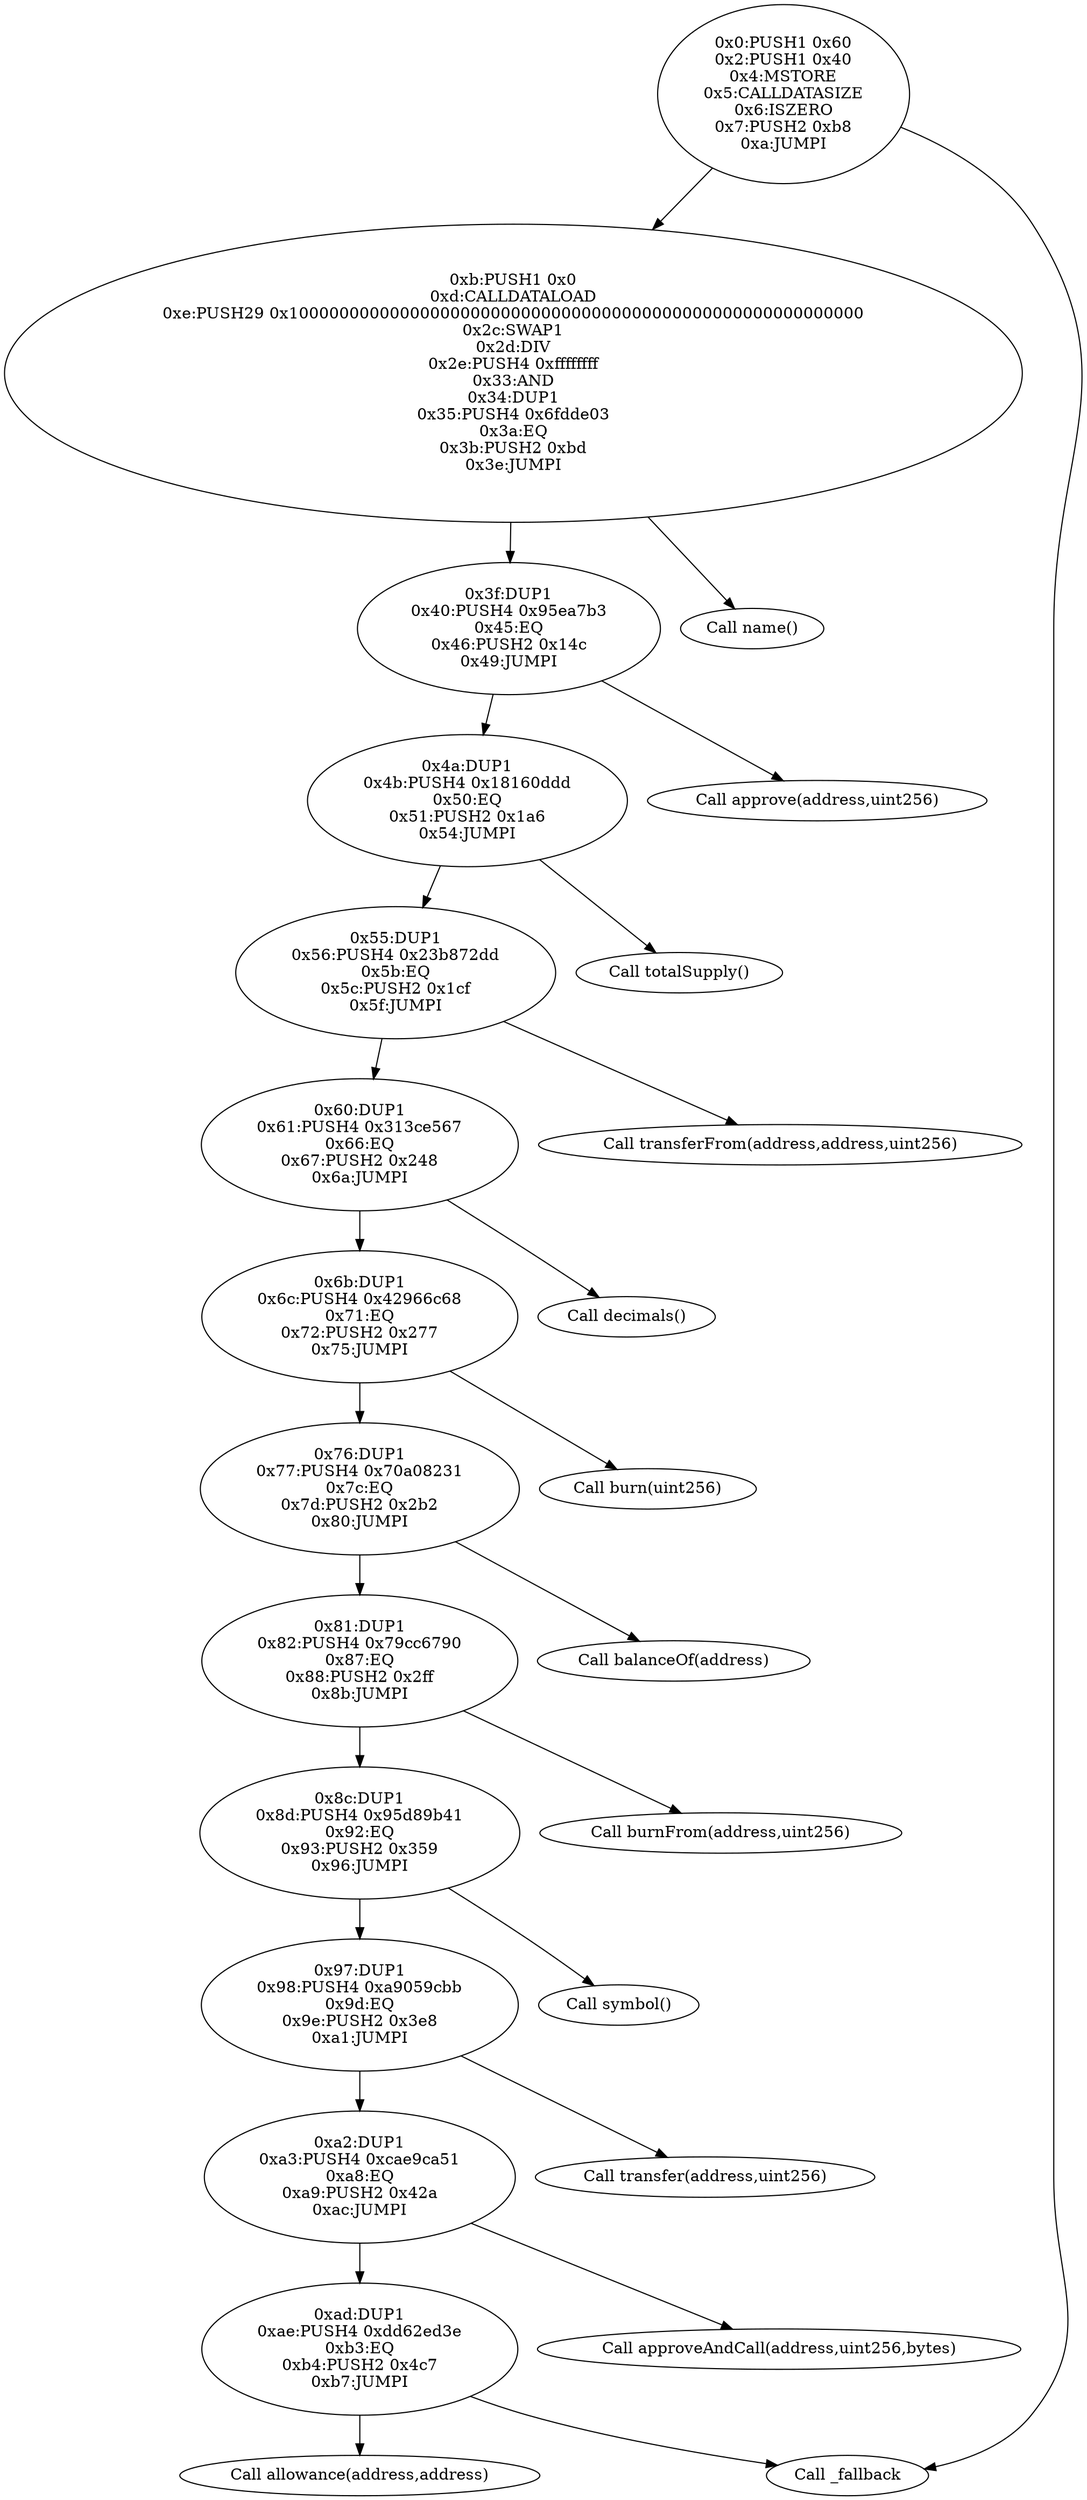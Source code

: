 digraph{
0[label="0x0:PUSH1 0x60
0x2:PUSH1 0x40
0x4:MSTORE
0x5:CALLDATASIZE
0x6:ISZERO
0x7:PUSH2 0xb8
0xa:JUMPI"]
0 -> 11
0 -> 184
11[label="0xb:PUSH1 0x0
0xd:CALLDATALOAD
0xe:PUSH29 0x100000000000000000000000000000000000000000000000000000000
0x2c:SWAP1
0x2d:DIV
0x2e:PUSH4 0xffffffff
0x33:AND
0x34:DUP1
0x35:PUSH4 0x6fdde03
0x3a:EQ
0x3b:PUSH2 0xbd
0x3e:JUMPI"]
11 -> 63
11 -> 189
63[label="0x3f:DUP1
0x40:PUSH4 0x95ea7b3
0x45:EQ
0x46:PUSH2 0x14c
0x49:JUMPI"]
63 -> 74
63 -> 332
74[label="0x4a:DUP1
0x4b:PUSH4 0x18160ddd
0x50:EQ
0x51:PUSH2 0x1a6
0x54:JUMPI"]
74 -> 85
74 -> 422
85[label="0x55:DUP1
0x56:PUSH4 0x23b872dd
0x5b:EQ
0x5c:PUSH2 0x1cf
0x5f:JUMPI"]
85 -> 96
85 -> 463
96[label="0x60:DUP1
0x61:PUSH4 0x313ce567
0x66:EQ
0x67:PUSH2 0x248
0x6a:JUMPI"]
96 -> 107
96 -> 584
107[label="0x6b:DUP1
0x6c:PUSH4 0x42966c68
0x71:EQ
0x72:PUSH2 0x277
0x75:JUMPI"]
107 -> 118
107 -> 631
118[label="0x76:DUP1
0x77:PUSH4 0x70a08231
0x7c:EQ
0x7d:PUSH2 0x2b2
0x80:JUMPI"]
118 -> 129
118 -> 690
129[label="0x81:DUP1
0x82:PUSH4 0x79cc6790
0x87:EQ
0x88:PUSH2 0x2ff
0x8b:JUMPI"]
129 -> 140
129 -> 767
140[label="0x8c:DUP1
0x8d:PUSH4 0x95d89b41
0x92:EQ
0x93:PUSH2 0x359
0x96:JUMPI"]
140 -> 151
140 -> 857
151[label="0x97:DUP1
0x98:PUSH4 0xa9059cbb
0x9d:EQ
0x9e:PUSH2 0x3e8
0xa1:JUMPI"]
151 -> 162
151 -> 1000
162[label="0xa2:DUP1
0xa3:PUSH4 0xcae9ca51
0xa8:EQ
0xa9:PUSH2 0x42a
0xac:JUMPI"]
162 -> 173
162 -> 1066
173[label="0xad:DUP1
0xae:PUSH4 0xdd62ed3e
0xb3:EQ
0xb4:PUSH2 0x4c7
0xb7:JUMPI"]
173 -> 184
173 -> 1223
184[label="Call _fallback"]
189[label="Call name()"]
332[label="Call approve(address,uint256)"]
422[label="Call totalSupply()"]
463[label="Call transferFrom(address,address,uint256)"]
584[label="Call decimals()"]
631[label="Call burn(uint256)"]
690[label="Call balanceOf(address)"]
767[label="Call burnFrom(address,uint256)"]
857[label="Call symbol()"]
1000[label="Call transfer(address,uint256)"]
1066[label="Call approveAndCall(address,uint256,bytes)"]
1223[label="Call allowance(address,address)"]

}